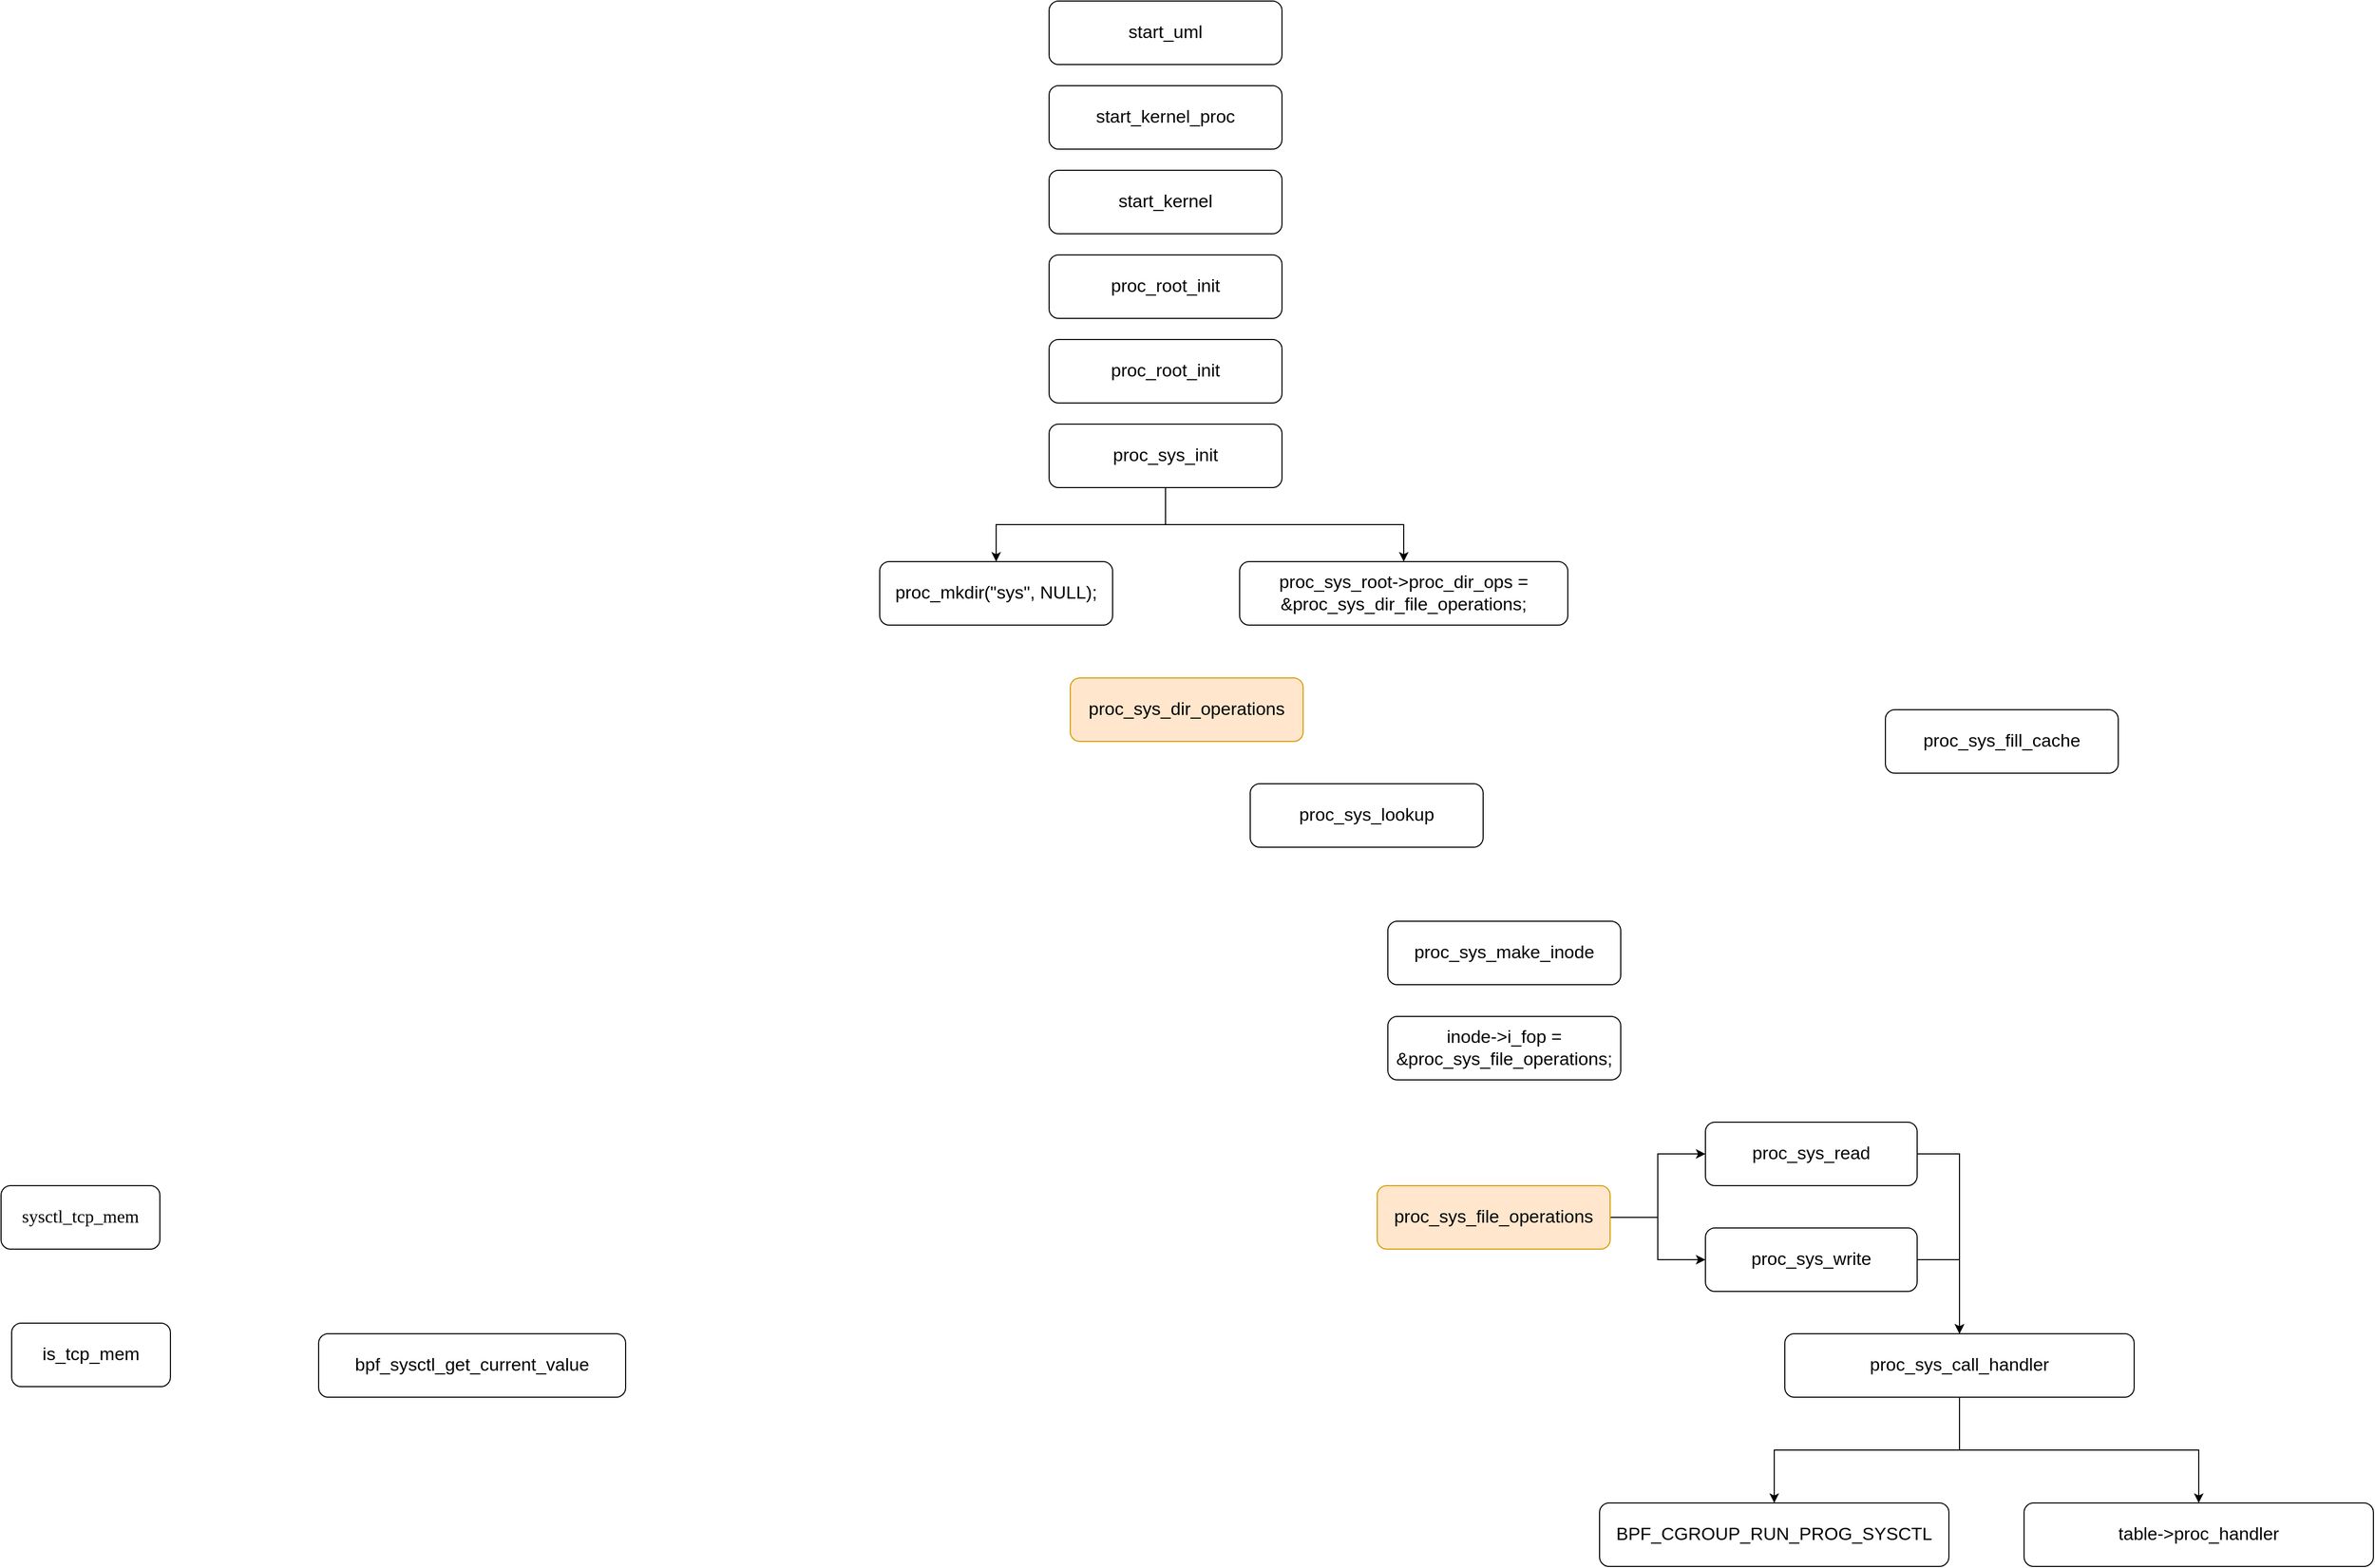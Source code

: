 <mxfile version="21.2.9" type="github">
  <diagram name="第 1 页" id="UhOqMrJpVa5OOBqp4UN_">
    <mxGraphModel dx="2594" dy="2367" grid="1" gridSize="10" guides="1" tooltips="1" connect="1" arrows="1" fold="1" page="1" pageScale="1" pageWidth="827" pageHeight="1169" math="0" shadow="0">
      <root>
        <mxCell id="0" />
        <mxCell id="1" parent="0" />
        <mxCell id="S9WwIThJoDWI54Gwqipy-3" value="&lt;font face=&quot;Garamond&quot; style=&quot;font-size: 17px;&quot;&gt;sysctl_tcp_mem&lt;/font&gt;" style="rounded=1;whiteSpace=wrap;html=1;fontSize=17;" parent="1" vertex="1">
          <mxGeometry x="-670" y="260" width="150" height="60" as="geometry" />
        </mxCell>
        <mxCell id="S9WwIThJoDWI54Gwqipy-4" value="is_tcp_mem" style="rounded=1;whiteSpace=wrap;html=1;fontSize=17;" parent="1" vertex="1">
          <mxGeometry x="-660" y="390" width="150" height="60" as="geometry" />
        </mxCell>
        <mxCell id="S9WwIThJoDWI54Gwqipy-5" value="bpf_sysctl_get_current_value" style="rounded=1;whiteSpace=wrap;html=1;fontSize=17;" parent="1" vertex="1">
          <mxGeometry x="-370" y="400" width="290" height="60" as="geometry" />
        </mxCell>
        <mxCell id="S9WwIThJoDWI54Gwqipy-6" value="BPF_CGROUP_RUN_PROG_SYSCTL" style="rounded=1;whiteSpace=wrap;html=1;fontSize=17;" parent="1" vertex="1">
          <mxGeometry x="840" y="560" width="330" height="60" as="geometry" />
        </mxCell>
        <mxCell id="S9WwIThJoDWI54Gwqipy-7" value="table-&amp;gt;proc_handler" style="rounded=1;whiteSpace=wrap;html=1;fontSize=17;" parent="1" vertex="1">
          <mxGeometry x="1241" y="560" width="330" height="60" as="geometry" />
        </mxCell>
        <mxCell id="S9WwIThJoDWI54Gwqipy-14" style="edgeStyle=orthogonalEdgeStyle;rounded=0;orthogonalLoop=1;jettySize=auto;html=1;" parent="1" source="S9WwIThJoDWI54Gwqipy-8" target="S9WwIThJoDWI54Gwqipy-6" edge="1">
          <mxGeometry relative="1" as="geometry" />
        </mxCell>
        <mxCell id="S9WwIThJoDWI54Gwqipy-15" style="edgeStyle=orthogonalEdgeStyle;rounded=0;orthogonalLoop=1;jettySize=auto;html=1;" parent="1" source="S9WwIThJoDWI54Gwqipy-8" target="S9WwIThJoDWI54Gwqipy-7" edge="1">
          <mxGeometry relative="1" as="geometry" />
        </mxCell>
        <mxCell id="S9WwIThJoDWI54Gwqipy-8" value="proc_sys_call_handler" style="rounded=1;whiteSpace=wrap;html=1;fontSize=17;" parent="1" vertex="1">
          <mxGeometry x="1015" y="400" width="330" height="60" as="geometry" />
        </mxCell>
        <mxCell id="S9WwIThJoDWI54Gwqipy-19" style="edgeStyle=orthogonalEdgeStyle;rounded=0;orthogonalLoop=1;jettySize=auto;html=1;" parent="1" source="S9WwIThJoDWI54Gwqipy-9" target="S9WwIThJoDWI54Gwqipy-8" edge="1">
          <mxGeometry relative="1" as="geometry">
            <Array as="points">
              <mxPoint x="1180" y="230" />
            </Array>
          </mxGeometry>
        </mxCell>
        <mxCell id="S9WwIThJoDWI54Gwqipy-9" value="proc_sys_read" style="rounded=1;whiteSpace=wrap;html=1;fontSize=17;" parent="1" vertex="1">
          <mxGeometry x="940" y="200" width="200" height="60" as="geometry" />
        </mxCell>
        <mxCell id="S9WwIThJoDWI54Gwqipy-20" style="edgeStyle=orthogonalEdgeStyle;rounded=0;orthogonalLoop=1;jettySize=auto;html=1;" parent="1" source="S9WwIThJoDWI54Gwqipy-10" target="S9WwIThJoDWI54Gwqipy-8" edge="1">
          <mxGeometry relative="1" as="geometry">
            <Array as="points">
              <mxPoint x="1180" y="330" />
            </Array>
          </mxGeometry>
        </mxCell>
        <mxCell id="S9WwIThJoDWI54Gwqipy-10" value="proc_sys_write" style="rounded=1;whiteSpace=wrap;html=1;fontSize=17;" parent="1" vertex="1">
          <mxGeometry x="940" y="300" width="200" height="60" as="geometry" />
        </mxCell>
        <mxCell id="S9WwIThJoDWI54Gwqipy-16" style="edgeStyle=orthogonalEdgeStyle;rounded=0;orthogonalLoop=1;jettySize=auto;html=1;" parent="1" source="S9WwIThJoDWI54Gwqipy-11" target="S9WwIThJoDWI54Gwqipy-9" edge="1">
          <mxGeometry relative="1" as="geometry" />
        </mxCell>
        <mxCell id="S9WwIThJoDWI54Gwqipy-22" style="edgeStyle=orthogonalEdgeStyle;rounded=0;orthogonalLoop=1;jettySize=auto;html=1;entryX=0;entryY=0.5;entryDx=0;entryDy=0;" parent="1" source="S9WwIThJoDWI54Gwqipy-11" target="S9WwIThJoDWI54Gwqipy-10" edge="1">
          <mxGeometry relative="1" as="geometry" />
        </mxCell>
        <mxCell id="S9WwIThJoDWI54Gwqipy-11" value="proc_sys_file_operations" style="rounded=1;whiteSpace=wrap;html=1;fontSize=17;fillColor=#ffe6cc;strokeColor=#d79b00;" parent="1" vertex="1">
          <mxGeometry x="630" y="260" width="220" height="60" as="geometry" />
        </mxCell>
        <mxCell id="S9WwIThJoDWI54Gwqipy-23" value="inode-&amp;gt;i_fop = &amp;amp;proc_sys_file_operations;" style="rounded=1;whiteSpace=wrap;html=1;fontSize=17;" parent="1" vertex="1">
          <mxGeometry x="640" y="100" width="220" height="60" as="geometry" />
        </mxCell>
        <mxCell id="S9WwIThJoDWI54Gwqipy-24" value="proc_sys_make_inode" style="rounded=1;whiteSpace=wrap;html=1;fontSize=17;" parent="1" vertex="1">
          <mxGeometry x="640" y="10" width="220" height="60" as="geometry" />
        </mxCell>
        <mxCell id="S9WwIThJoDWI54Gwqipy-25" value="proc_sys_lookup" style="rounded=1;whiteSpace=wrap;html=1;fontSize=17;" parent="1" vertex="1">
          <mxGeometry x="510" y="-120" width="220" height="60" as="geometry" />
        </mxCell>
        <mxCell id="S9WwIThJoDWI54Gwqipy-26" value="proc_sys_fill_cache" style="rounded=1;whiteSpace=wrap;html=1;fontSize=17;" parent="1" vertex="1">
          <mxGeometry x="1110" y="-190" width="220" height="60" as="geometry" />
        </mxCell>
        <mxCell id="S9WwIThJoDWI54Gwqipy-27" value="proc_sys_dir_operations" style="rounded=1;whiteSpace=wrap;html=1;fontSize=17;fillColor=#ffe6cc;strokeColor=#d79b00;" parent="1" vertex="1">
          <mxGeometry x="340" y="-220" width="220" height="60" as="geometry" />
        </mxCell>
        <mxCell id="9XG2BIqTgFoNW4vE4yJE-1" value="start_uml" style="rounded=1;whiteSpace=wrap;html=1;fontSize=17;" vertex="1" parent="1">
          <mxGeometry x="320" y="-860" width="220" height="60" as="geometry" />
        </mxCell>
        <mxCell id="9XG2BIqTgFoNW4vE4yJE-2" value="start_kernel_proc" style="rounded=1;whiteSpace=wrap;html=1;fontSize=17;" vertex="1" parent="1">
          <mxGeometry x="320" y="-780" width="220" height="60" as="geometry" />
        </mxCell>
        <mxCell id="9XG2BIqTgFoNW4vE4yJE-3" value="start_kernel" style="rounded=1;whiteSpace=wrap;html=1;fontSize=17;" vertex="1" parent="1">
          <mxGeometry x="320" y="-700" width="220" height="60" as="geometry" />
        </mxCell>
        <mxCell id="9XG2BIqTgFoNW4vE4yJE-4" value="proc_root_init" style="rounded=1;whiteSpace=wrap;html=1;fontSize=17;" vertex="1" parent="1">
          <mxGeometry x="320" y="-620" width="220" height="60" as="geometry" />
        </mxCell>
        <mxCell id="9XG2BIqTgFoNW4vE4yJE-5" value="proc_root_init" style="rounded=1;whiteSpace=wrap;html=1;fontSize=17;" vertex="1" parent="1">
          <mxGeometry x="320" y="-540" width="220" height="60" as="geometry" />
        </mxCell>
        <mxCell id="9XG2BIqTgFoNW4vE4yJE-9" style="edgeStyle=orthogonalEdgeStyle;rounded=0;orthogonalLoop=1;jettySize=auto;html=1;" edge="1" parent="1" source="9XG2BIqTgFoNW4vE4yJE-6" target="9XG2BIqTgFoNW4vE4yJE-7">
          <mxGeometry relative="1" as="geometry" />
        </mxCell>
        <mxCell id="9XG2BIqTgFoNW4vE4yJE-10" style="edgeStyle=orthogonalEdgeStyle;rounded=0;orthogonalLoop=1;jettySize=auto;html=1;" edge="1" parent="1" source="9XG2BIqTgFoNW4vE4yJE-6" target="9XG2BIqTgFoNW4vE4yJE-8">
          <mxGeometry relative="1" as="geometry" />
        </mxCell>
        <mxCell id="9XG2BIqTgFoNW4vE4yJE-6" value="proc_sys_init" style="rounded=1;whiteSpace=wrap;html=1;fontSize=17;" vertex="1" parent="1">
          <mxGeometry x="320" y="-460" width="220" height="60" as="geometry" />
        </mxCell>
        <mxCell id="9XG2BIqTgFoNW4vE4yJE-7" value="proc_mkdir(&quot;sys&quot;, NULL);" style="rounded=1;whiteSpace=wrap;html=1;fontSize=17;" vertex="1" parent="1">
          <mxGeometry x="160" y="-330" width="220" height="60" as="geometry" />
        </mxCell>
        <mxCell id="9XG2BIqTgFoNW4vE4yJE-8" value="proc_sys_root-&amp;gt;proc_dir_ops = &amp;amp;proc_sys_dir_file_operations;" style="rounded=1;whiteSpace=wrap;html=1;fontSize=17;" vertex="1" parent="1">
          <mxGeometry x="500" y="-330" width="310" height="60" as="geometry" />
        </mxCell>
      </root>
    </mxGraphModel>
  </diagram>
</mxfile>
